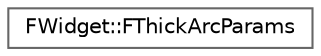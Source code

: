 digraph "Graphical Class Hierarchy"
{
 // INTERACTIVE_SVG=YES
 // LATEX_PDF_SIZE
  bgcolor="transparent";
  edge [fontname=Helvetica,fontsize=10,labelfontname=Helvetica,labelfontsize=10];
  node [fontname=Helvetica,fontsize=10,shape=box,height=0.2,width=0.4];
  rankdir="LR";
  Node0 [id="Node000000",label="FWidget::FThickArcParams",height=0.2,width=0.4,color="grey40", fillcolor="white", style="filled",URL="$de/d86/structFWidget_1_1FThickArcParams.html",tooltip=" "];
}
